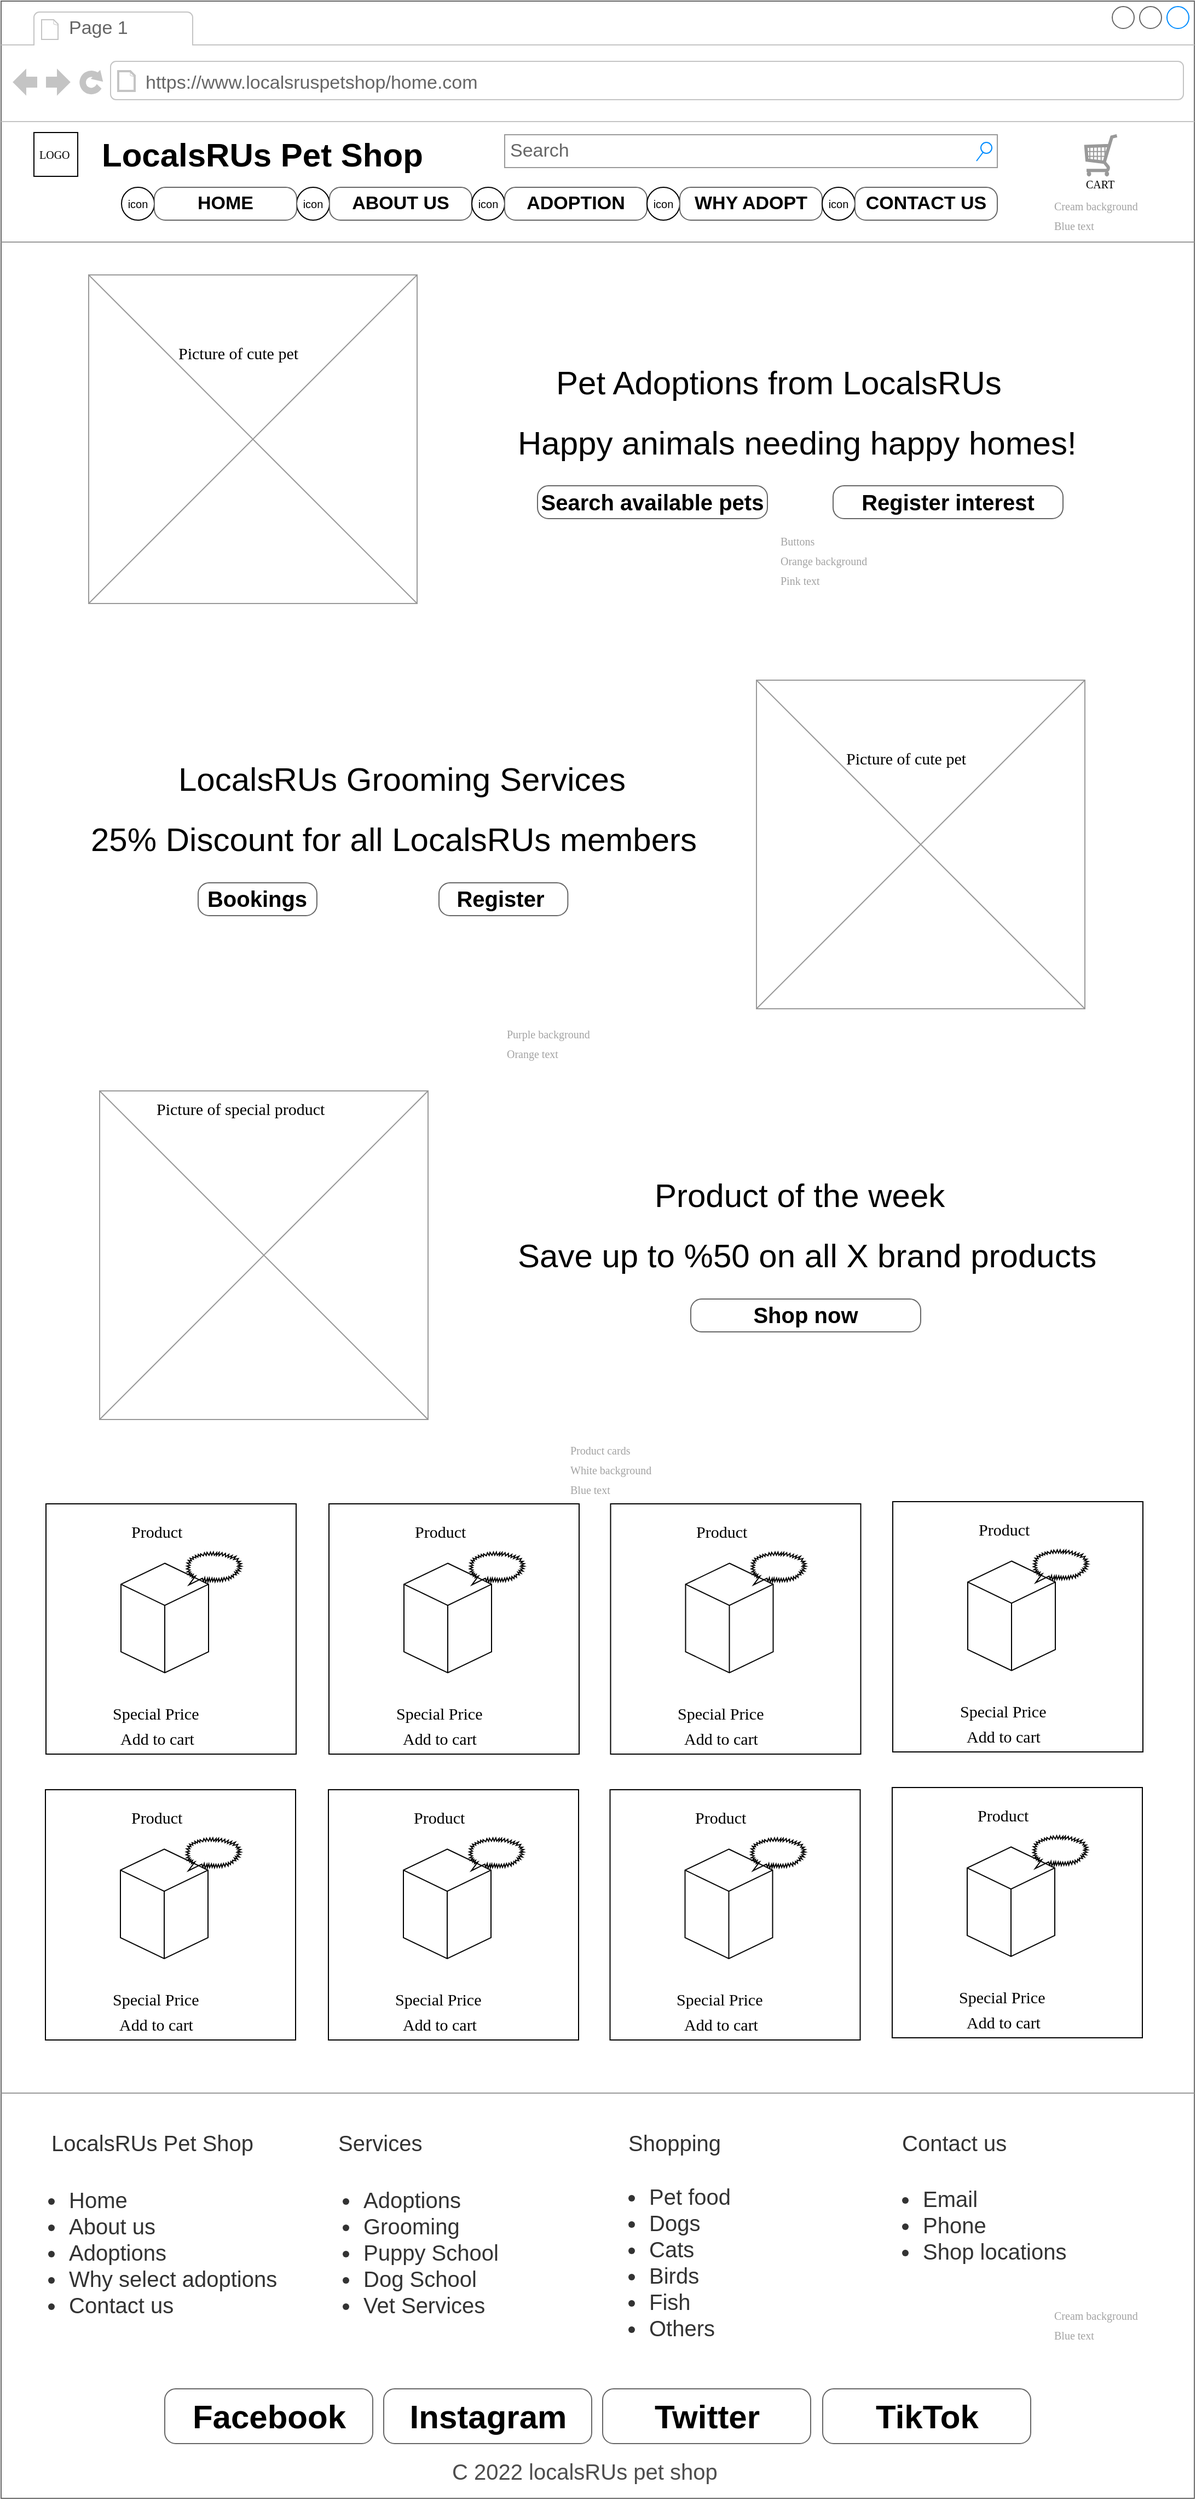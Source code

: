 <mxfile version="20.3.6" type="github">
  <diagram name="Page-1" id="2cc2dc42-3aac-f2a9-1cec-7a8b7cbee084">
    <mxGraphModel dx="1117" dy="611" grid="1" gridSize="10" guides="1" tooltips="1" connect="1" arrows="1" fold="1" page="1" pageScale="1" pageWidth="1100" pageHeight="850" background="none" math="0" shadow="0">
      <root>
        <mxCell id="0" />
        <mxCell id="1" parent="0" />
        <mxCell id="7026571954dc6520-1" value="" style="strokeWidth=1;shadow=0;dashed=0;align=center;html=1;shape=mxgraph.mockup.containers.browserWindow;rSize=0;strokeColor=#666666;mainText=,;recursiveResize=0;rounded=0;labelBackgroundColor=none;fontFamily=Verdana;fontSize=12;fillColor=none;" parent="1" vertex="1">
          <mxGeometry x="50" y="120" width="1090" height="2280" as="geometry" />
        </mxCell>
        <mxCell id="7026571954dc6520-2" value="Page 1" style="strokeWidth=1;shadow=0;dashed=0;align=center;html=1;shape=mxgraph.mockup.containers.anchor;fontSize=17;fontColor=#666666;align=left;" parent="7026571954dc6520-1" vertex="1">
          <mxGeometry x="60" y="12" width="110" height="26" as="geometry" />
        </mxCell>
        <mxCell id="7026571954dc6520-3" value="https://www.localsruspetshop/home.com" style="strokeWidth=1;shadow=0;dashed=0;align=center;html=1;shape=mxgraph.mockup.containers.anchor;rSize=0;fontSize=17;fontColor=#666666;align=left;" parent="7026571954dc6520-1" vertex="1">
          <mxGeometry x="130" y="60" width="320" height="30" as="geometry" />
        </mxCell>
        <mxCell id="7026571954dc6520-4" value="&lt;b&gt;LocalsRUs Pet Shop&lt;/b&gt;" style="text;html=1;points=[];align=left;verticalAlign=top;spacingTop=-4;fontSize=30;fontFamily=Helvetica;" parent="7026571954dc6520-1" vertex="1">
          <mxGeometry x="90" y="120" width="340" height="40" as="geometry" />
        </mxCell>
        <mxCell id="7026571954dc6520-14" value="Search" style="strokeWidth=1;shadow=0;dashed=0;align=center;html=1;shape=mxgraph.mockup.forms.searchBox;strokeColor=#999999;mainText=;strokeColor2=#008cff;fontColor=#666666;fontSize=17;align=left;spacingLeft=3;rounded=0;labelBackgroundColor=none;" parent="7026571954dc6520-1" vertex="1">
          <mxGeometry x="460" y="122" width="450" height="30" as="geometry" />
        </mxCell>
        <mxCell id="7026571954dc6520-15" value="" style="verticalLabelPosition=bottom;shadow=0;dashed=0;align=center;html=1;verticalAlign=top;strokeWidth=1;shape=mxgraph.mockup.markup.line;strokeColor=#999999;rounded=0;labelBackgroundColor=none;fillColor=#ffffff;fontFamily=Verdana;fontSize=12;fontColor=#000000;" parent="7026571954dc6520-1" vertex="1">
          <mxGeometry y="210" width="1090" height="20" as="geometry" />
        </mxCell>
        <mxCell id="ZKCa81xU6BHPcgiJYVoB-1" value="" style="whiteSpace=wrap;html=1;aspect=fixed;" vertex="1" parent="7026571954dc6520-1">
          <mxGeometry x="30" y="120" width="40" height="40" as="geometry" />
        </mxCell>
        <mxCell id="ZKCa81xU6BHPcgiJYVoB-27" value="" style="group" vertex="1" connectable="0" parent="7026571954dc6520-1">
          <mxGeometry x="270" y="170" width="160" height="30" as="geometry" />
        </mxCell>
        <mxCell id="ZKCa81xU6BHPcgiJYVoB-22" value="" style="ellipse;whiteSpace=wrap;html=1;aspect=fixed;fontColor=#000000;fillColor=none;" vertex="1" parent="ZKCa81xU6BHPcgiJYVoB-27">
          <mxGeometry width="30" height="30" as="geometry" />
        </mxCell>
        <mxCell id="ZKCa81xU6BHPcgiJYVoB-41" value="" style="group" vertex="1" connectable="0" parent="ZKCa81xU6BHPcgiJYVoB-27">
          <mxGeometry x="5" width="155" height="30" as="geometry" />
        </mxCell>
        <mxCell id="ZKCa81xU6BHPcgiJYVoB-18" value="ABOUT US" style="strokeWidth=1;shadow=0;dashed=0;align=center;html=1;shape=mxgraph.mockup.buttons.button;strokeColor=#666666;fontColor=#000000;mainText=;buttonStyle=round;fontSize=17;fontStyle=1;fillColor=none;whiteSpace=wrap;" vertex="1" parent="ZKCa81xU6BHPcgiJYVoB-41">
          <mxGeometry x="25" width="130" height="30" as="geometry" />
        </mxCell>
        <mxCell id="ZKCa81xU6BHPcgiJYVoB-38" value="&lt;font style=&quot;font-size: 10px;&quot;&gt;icon&lt;/font&gt;" style="text;html=1;strokeColor=none;fillColor=none;align=center;verticalAlign=middle;whiteSpace=wrap;rounded=0;fontColor=#000000;" vertex="1" parent="ZKCa81xU6BHPcgiJYVoB-41">
          <mxGeometry y="5" width="20" height="20" as="geometry" />
        </mxCell>
        <mxCell id="ZKCa81xU6BHPcgiJYVoB-28" value="" style="group" vertex="1" connectable="0" parent="7026571954dc6520-1">
          <mxGeometry x="430" y="170" width="160" height="30" as="geometry" />
        </mxCell>
        <mxCell id="ZKCa81xU6BHPcgiJYVoB-23" value="" style="ellipse;whiteSpace=wrap;html=1;aspect=fixed;fontColor=#000000;fillColor=none;" vertex="1" parent="ZKCa81xU6BHPcgiJYVoB-28">
          <mxGeometry width="30" height="30" as="geometry" />
        </mxCell>
        <mxCell id="ZKCa81xU6BHPcgiJYVoB-42" value="" style="group" vertex="1" connectable="0" parent="ZKCa81xU6BHPcgiJYVoB-28">
          <mxGeometry x="5" width="155" height="30" as="geometry" />
        </mxCell>
        <mxCell id="ZKCa81xU6BHPcgiJYVoB-19" value="ADOPTION" style="strokeWidth=1;shadow=0;dashed=0;align=center;html=1;shape=mxgraph.mockup.buttons.button;strokeColor=#666666;fontColor=#000000;mainText=;buttonStyle=round;fontSize=17;fontStyle=1;fillColor=none;whiteSpace=wrap;" vertex="1" parent="ZKCa81xU6BHPcgiJYVoB-42">
          <mxGeometry x="25" width="130" height="30" as="geometry" />
        </mxCell>
        <mxCell id="ZKCa81xU6BHPcgiJYVoB-37" value="&lt;font style=&quot;font-size: 10px;&quot;&gt;icon&lt;/font&gt;" style="text;html=1;strokeColor=none;fillColor=none;align=center;verticalAlign=middle;whiteSpace=wrap;rounded=0;fontColor=#000000;" vertex="1" parent="ZKCa81xU6BHPcgiJYVoB-42">
          <mxGeometry y="5" width="20" height="20" as="geometry" />
        </mxCell>
        <mxCell id="ZKCa81xU6BHPcgiJYVoB-31" value="" style="group" vertex="1" connectable="0" parent="7026571954dc6520-1">
          <mxGeometry x="590" y="170" width="160" height="30" as="geometry" />
        </mxCell>
        <mxCell id="ZKCa81xU6BHPcgiJYVoB-24" value="" style="ellipse;whiteSpace=wrap;html=1;aspect=fixed;fontColor=#000000;fillColor=none;" vertex="1" parent="ZKCa81xU6BHPcgiJYVoB-31">
          <mxGeometry width="30" height="30" as="geometry" />
        </mxCell>
        <mxCell id="ZKCa81xU6BHPcgiJYVoB-43" value="" style="group" vertex="1" connectable="0" parent="ZKCa81xU6BHPcgiJYVoB-31">
          <mxGeometry x="5" width="155" height="30" as="geometry" />
        </mxCell>
        <mxCell id="ZKCa81xU6BHPcgiJYVoB-20" value="WHY ADOPT" style="strokeWidth=1;shadow=0;dashed=0;align=center;html=1;shape=mxgraph.mockup.buttons.button;strokeColor=#666666;fontColor=#000000;mainText=;buttonStyle=round;fontSize=17;fontStyle=1;fillColor=none;whiteSpace=wrap;" vertex="1" parent="ZKCa81xU6BHPcgiJYVoB-43">
          <mxGeometry x="25" width="130" height="30" as="geometry" />
        </mxCell>
        <mxCell id="ZKCa81xU6BHPcgiJYVoB-36" value="&lt;font style=&quot;font-size: 10px;&quot;&gt;icon&lt;/font&gt;" style="text;html=1;strokeColor=none;fillColor=none;align=center;verticalAlign=middle;whiteSpace=wrap;rounded=0;fontColor=#000000;" vertex="1" parent="ZKCa81xU6BHPcgiJYVoB-43">
          <mxGeometry y="5" width="20" height="20" as="geometry" />
        </mxCell>
        <mxCell id="ZKCa81xU6BHPcgiJYVoB-32" value="" style="group" vertex="1" connectable="0" parent="7026571954dc6520-1">
          <mxGeometry x="750" y="170" width="160" height="30" as="geometry" />
        </mxCell>
        <mxCell id="ZKCa81xU6BHPcgiJYVoB-25" value="" style="ellipse;whiteSpace=wrap;html=1;aspect=fixed;fontColor=#000000;fillColor=none;" vertex="1" parent="ZKCa81xU6BHPcgiJYVoB-32">
          <mxGeometry width="30" height="30" as="geometry" />
        </mxCell>
        <mxCell id="ZKCa81xU6BHPcgiJYVoB-44" value="" style="group" vertex="1" connectable="0" parent="ZKCa81xU6BHPcgiJYVoB-32">
          <mxGeometry x="5" width="155" height="30" as="geometry" />
        </mxCell>
        <mxCell id="ZKCa81xU6BHPcgiJYVoB-12" value="CONTACT US" style="strokeWidth=1;shadow=0;dashed=0;align=center;html=1;shape=mxgraph.mockup.buttons.button;strokeColor=#666666;fontColor=#000000;mainText=;buttonStyle=round;fontSize=17;fontStyle=1;fillColor=none;whiteSpace=wrap;" vertex="1" parent="ZKCa81xU6BHPcgiJYVoB-44">
          <mxGeometry x="25" width="130" height="30" as="geometry" />
        </mxCell>
        <mxCell id="ZKCa81xU6BHPcgiJYVoB-35" value="&lt;font style=&quot;font-size: 10px;&quot;&gt;icon&lt;/font&gt;" style="text;html=1;strokeColor=none;fillColor=none;align=center;verticalAlign=middle;whiteSpace=wrap;rounded=0;fontColor=#000000;" vertex="1" parent="ZKCa81xU6BHPcgiJYVoB-44">
          <mxGeometry y="5" width="20" height="20" as="geometry" />
        </mxCell>
        <mxCell id="ZKCa81xU6BHPcgiJYVoB-26" value="" style="group" vertex="1" connectable="0" parent="7026571954dc6520-1">
          <mxGeometry x="110" y="170" width="160" height="30" as="geometry" />
        </mxCell>
        <mxCell id="ZKCa81xU6BHPcgiJYVoB-21" value="" style="ellipse;whiteSpace=wrap;html=1;aspect=fixed;fontColor=#000000;fillColor=none;" vertex="1" parent="ZKCa81xU6BHPcgiJYVoB-26">
          <mxGeometry width="30" height="30" as="geometry" />
        </mxCell>
        <mxCell id="ZKCa81xU6BHPcgiJYVoB-40" value="" style="group" vertex="1" connectable="0" parent="ZKCa81xU6BHPcgiJYVoB-26">
          <mxGeometry x="5" width="155" height="30" as="geometry" />
        </mxCell>
        <mxCell id="ZKCa81xU6BHPcgiJYVoB-17" value="HOME" style="strokeWidth=1;shadow=0;dashed=0;align=center;html=1;shape=mxgraph.mockup.buttons.button;strokeColor=#666666;fontColor=#000000;mainText=;buttonStyle=round;fontSize=17;fontStyle=1;fillColor=none;whiteSpace=wrap;" vertex="1" parent="ZKCa81xU6BHPcgiJYVoB-40">
          <mxGeometry x="25" width="130" height="30" as="geometry" />
        </mxCell>
        <mxCell id="ZKCa81xU6BHPcgiJYVoB-33" value="&lt;font style=&quot;font-size: 10px;&quot;&gt;icon&lt;/font&gt;" style="text;html=1;strokeColor=none;fillColor=none;align=center;verticalAlign=middle;whiteSpace=wrap;rounded=0;fontColor=#000000;" vertex="1" parent="ZKCa81xU6BHPcgiJYVoB-40">
          <mxGeometry y="5" width="20" height="20" as="geometry" />
        </mxCell>
        <mxCell id="ZKCa81xU6BHPcgiJYVoB-45" value="&lt;font style=&quot;font-size: 10px;&quot;&gt;LOGO&lt;/font&gt;" style="text;html=1;points=[];align=left;verticalAlign=top;spacingTop=-4;fontSize=15;fontFamily=Verdana" vertex="1" parent="7026571954dc6520-1">
          <mxGeometry x="33" y="127" width="40" height="20" as="geometry" />
        </mxCell>
        <mxCell id="ZKCa81xU6BHPcgiJYVoB-46" value="&lt;font color=&quot;#a3a3a3&quot; style=&quot;font-size: 10px;&quot;&gt;Cream background&lt;br&gt;Blue text&lt;br&gt;&lt;/font&gt;" style="text;html=1;points=[];align=left;verticalAlign=top;spacingTop=-4;fontSize=15;fontFamily=Verdana" vertex="1" parent="7026571954dc6520-1">
          <mxGeometry x="960" y="174" width="100" height="50" as="geometry" />
        </mxCell>
        <mxCell id="ZKCa81xU6BHPcgiJYVoB-48" value="&lt;font style=&quot;font-size: 10px;&quot;&gt;CART&lt;/font&gt;" style="text;html=1;points=[];align=left;verticalAlign=top;spacingTop=-4;fontSize=15;fontFamily=Verdana" vertex="1" parent="7026571954dc6520-1">
          <mxGeometry x="989" y="154" width="24" height="20" as="geometry" />
        </mxCell>
        <mxCell id="ZKCa81xU6BHPcgiJYVoB-49" value="" style="verticalLabelPosition=bottom;shadow=0;dashed=0;align=center;html=1;verticalAlign=top;strokeWidth=1;shape=mxgraph.mockup.misc.shoppingCart;strokeColor=#999999;fontFamily=Helvetica;fontSize=10;fontColor=#A3A3A3;fillColor=none;" vertex="1" parent="7026571954dc6520-1">
          <mxGeometry x="990" y="122" width="30" height="38" as="geometry" />
        </mxCell>
        <mxCell id="ZKCa81xU6BHPcgiJYVoB-187" value="" style="group" vertex="1" connectable="0" parent="7026571954dc6520-1">
          <mxGeometry x="80" y="250" width="300" height="300" as="geometry" />
        </mxCell>
        <mxCell id="7026571954dc6520-16" value="Picture of cute pet" style="text;html=1;points=[];align=left;verticalAlign=top;spacingTop=-4;fontSize=15;fontFamily=Verdana" parent="ZKCa81xU6BHPcgiJYVoB-187" vertex="1">
          <mxGeometry x="80" y="60" width="170" height="30" as="geometry" />
        </mxCell>
        <mxCell id="7026571954dc6520-22" value="" style="verticalLabelPosition=bottom;shadow=0;dashed=0;align=center;html=1;verticalAlign=top;strokeWidth=1;shape=mxgraph.mockup.graphics.simpleIcon;strokeColor=#999999;fillColor=none;rounded=0;labelBackgroundColor=none;fontFamily=Verdana;fontSize=12;fontColor=#000000;" parent="ZKCa81xU6BHPcgiJYVoB-187" vertex="1">
          <mxGeometry width="300" height="300" as="geometry" />
        </mxCell>
        <mxCell id="ZKCa81xU6BHPcgiJYVoB-190" value="" style="group" vertex="1" connectable="0" parent="7026571954dc6520-1">
          <mxGeometry x="470" y="327.5" width="520" height="145" as="geometry" />
        </mxCell>
        <mxCell id="ZKCa81xU6BHPcgiJYVoB-188" value="" style="group" vertex="1" connectable="0" parent="ZKCa81xU6BHPcgiJYVoB-190">
          <mxGeometry y="55" width="520" height="90" as="geometry" />
        </mxCell>
        <mxCell id="7026571954dc6520-18" value="&lt;font style=&quot;font-size: 20px;&quot;&gt;&lt;b&gt;Search available pets&lt;/b&gt;&lt;/font&gt;" style="strokeWidth=1;shadow=0;dashed=0;align=center;html=1;shape=mxgraph.mockup.buttons.button;strokeColor=#666666;mainText=;buttonStyle=round;fontSize=17;fontStyle=0;fillColor=none;whiteSpace=wrap;rounded=0;labelBackgroundColor=none;" parent="ZKCa81xU6BHPcgiJYVoB-188" vertex="1">
          <mxGeometry x="20" y="60" width="210" height="30" as="geometry" />
        </mxCell>
        <mxCell id="7026571954dc6520-19" value="&lt;b&gt;&lt;font style=&quot;font-size: 20px;&quot;&gt;Register interest&lt;/font&gt;&lt;/b&gt;" style="strokeWidth=1;shadow=0;dashed=0;align=center;html=1;shape=mxgraph.mockup.buttons.button;strokeColor=#666666;mainText=;buttonStyle=round;fontSize=17;fontStyle=0;fillColor=none;whiteSpace=wrap;rounded=0;labelBackgroundColor=none;" parent="ZKCa81xU6BHPcgiJYVoB-188" vertex="1">
          <mxGeometry x="290" y="60" width="210" height="30" as="geometry" />
        </mxCell>
        <mxCell id="ZKCa81xU6BHPcgiJYVoB-186" value="Happy animals needing happy homes!" style="text;html=1;points=[];align=left;verticalAlign=top;spacingTop=-4;fontSize=30;fontFamily=Helvetica;fontStyle=0" vertex="1" parent="ZKCa81xU6BHPcgiJYVoB-188">
          <mxGeometry width="520" height="40" as="geometry" />
        </mxCell>
        <mxCell id="ZKCa81xU6BHPcgiJYVoB-189" value="Pet Adoptions from LocalsRUs" style="text;html=1;points=[];align=left;verticalAlign=top;spacingTop=-4;fontSize=30;fontFamily=Helvetica;" vertex="1" parent="ZKCa81xU6BHPcgiJYVoB-190">
          <mxGeometry x="35" width="450" height="40" as="geometry" />
        </mxCell>
        <mxCell id="ZKCa81xU6BHPcgiJYVoB-202" value="" style="group" vertex="1" connectable="0" parent="7026571954dc6520-1">
          <mxGeometry x="690" y="620" width="300" height="300" as="geometry" />
        </mxCell>
        <mxCell id="ZKCa81xU6BHPcgiJYVoB-203" value="Picture of cute pet" style="text;html=1;points=[];align=left;verticalAlign=top;spacingTop=-4;fontSize=15;fontFamily=Verdana" vertex="1" parent="ZKCa81xU6BHPcgiJYVoB-202">
          <mxGeometry x="80" y="60" width="170" height="30" as="geometry" />
        </mxCell>
        <mxCell id="ZKCa81xU6BHPcgiJYVoB-204" value="" style="verticalLabelPosition=bottom;shadow=0;dashed=0;align=center;html=1;verticalAlign=top;strokeWidth=1;shape=mxgraph.mockup.graphics.simpleIcon;strokeColor=#999999;fillColor=none;rounded=0;labelBackgroundColor=none;fontFamily=Verdana;fontSize=12;fontColor=#000000;" vertex="1" parent="ZKCa81xU6BHPcgiJYVoB-202">
          <mxGeometry width="300" height="300" as="geometry" />
        </mxCell>
        <mxCell id="ZKCa81xU6BHPcgiJYVoB-206" value="" style="group" vertex="1" connectable="0" parent="7026571954dc6520-1">
          <mxGeometry x="80" y="745" width="560" height="90" as="geometry" />
        </mxCell>
        <mxCell id="ZKCa81xU6BHPcgiJYVoB-209" value="25% Discount for all LocalsRUs members" style="text;html=1;points=[];align=left;verticalAlign=top;spacingTop=-4;fontSize=30;fontFamily=Helvetica;fontStyle=0" vertex="1" parent="ZKCa81xU6BHPcgiJYVoB-206">
          <mxGeometry width="560" height="40" as="geometry" />
        </mxCell>
        <mxCell id="ZKCa81xU6BHPcgiJYVoB-207" value="&lt;font style=&quot;font-size: 20px;&quot;&gt;&lt;b&gt;Bookings&lt;/b&gt;&lt;/font&gt;" style="strokeWidth=1;shadow=0;dashed=0;align=center;html=1;shape=mxgraph.mockup.buttons.button;strokeColor=#666666;mainText=;buttonStyle=round;fontSize=17;fontStyle=0;fillColor=none;whiteSpace=wrap;rounded=0;labelBackgroundColor=none;" vertex="1" parent="7026571954dc6520-1">
          <mxGeometry x="180" y="805" width="108.46" height="30" as="geometry" />
        </mxCell>
        <mxCell id="ZKCa81xU6BHPcgiJYVoB-208" value="&lt;b&gt;&lt;font style=&quot;font-size: 20px;&quot;&gt;Register&amp;nbsp;&lt;/font&gt;&lt;/b&gt;" style="strokeWidth=1;shadow=0;dashed=0;align=center;html=1;shape=mxgraph.mockup.buttons.button;strokeColor=#666666;mainText=;buttonStyle=round;fontSize=17;fontStyle=0;fillColor=none;whiteSpace=wrap;rounded=0;labelBackgroundColor=none;" vertex="1" parent="7026571954dc6520-1">
          <mxGeometry x="400" y="805" width="117.69" height="30" as="geometry" />
        </mxCell>
        <mxCell id="ZKCa81xU6BHPcgiJYVoB-210" value="LocalsRUs Grooming Services" style="text;html=1;points=[];align=left;verticalAlign=top;spacingTop=-4;fontSize=30;fontFamily=Helvetica;" vertex="1" parent="7026571954dc6520-1">
          <mxGeometry x="160" y="690" width="420" height="40" as="geometry" />
        </mxCell>
        <mxCell id="ZKCa81xU6BHPcgiJYVoB-323" value="" style="group" vertex="1" connectable="0" parent="7026571954dc6520-1">
          <mxGeometry x="470" y="1070" width="530" height="145" as="geometry" />
        </mxCell>
        <mxCell id="ZKCa81xU6BHPcgiJYVoB-324" value="" style="group" vertex="1" connectable="0" parent="ZKCa81xU6BHPcgiJYVoB-323">
          <mxGeometry y="55" width="530" height="90" as="geometry" />
        </mxCell>
        <mxCell id="ZKCa81xU6BHPcgiJYVoB-327" value="Save up to %50 on all X brand products&amp;nbsp;" style="text;html=1;points=[];align=left;verticalAlign=top;spacingTop=-4;fontSize=30;fontFamily=Helvetica;fontStyle=0" vertex="1" parent="ZKCa81xU6BHPcgiJYVoB-324">
          <mxGeometry width="530" height="40" as="geometry" />
        </mxCell>
        <mxCell id="ZKCa81xU6BHPcgiJYVoB-328" value="Product of the week" style="text;html=1;points=[];align=left;verticalAlign=top;spacingTop=-4;fontSize=30;fontFamily=Helvetica;" vertex="1" parent="7026571954dc6520-1">
          <mxGeometry x="595" y="1070" width="280" height="40" as="geometry" />
        </mxCell>
        <mxCell id="ZKCa81xU6BHPcgiJYVoB-325" value="&lt;font style=&quot;font-size: 20px;&quot;&gt;&lt;b&gt;Shop now&lt;/b&gt;&lt;/font&gt;" style="strokeWidth=1;shadow=0;dashed=0;align=center;html=1;shape=mxgraph.mockup.buttons.button;strokeColor=#666666;mainText=;buttonStyle=round;fontSize=17;fontStyle=0;fillColor=none;whiteSpace=wrap;rounded=0;labelBackgroundColor=none;" vertex="1" parent="7026571954dc6520-1">
          <mxGeometry x="630" y="1185" width="210" height="30" as="geometry" />
        </mxCell>
        <mxCell id="ZKCa81xU6BHPcgiJYVoB-220" value="" style="group" vertex="1" connectable="0" parent="7026571954dc6520-1">
          <mxGeometry x="41" y="1372" width="235.5" height="233" as="geometry" />
        </mxCell>
        <mxCell id="7026571954dc6520-31" value="Product" style="text;html=1;points=[];align=left;verticalAlign=top;spacingTop=-4;fontSize=15;fontFamily=Verdana" parent="ZKCa81xU6BHPcgiJYVoB-220" vertex="1">
          <mxGeometry x="76" y="14" width="65" height="30" as="geometry" />
        </mxCell>
        <mxCell id="ZKCa81xU6BHPcgiJYVoB-212" value="Special Price" style="text;html=1;points=[];align=left;verticalAlign=top;spacingTop=-4;fontSize=15;fontFamily=Verdana" vertex="1" parent="ZKCa81xU6BHPcgiJYVoB-220">
          <mxGeometry x="59.17" y="180" width="98.67" height="24" as="geometry" />
        </mxCell>
        <mxCell id="ZKCa81xU6BHPcgiJYVoB-218" value="" style="whiteSpace=wrap;html=1;shape=mxgraph.basic.isocube;isoAngle=15;fontFamily=Helvetica;fontSize=20;fontColor=#A3A3A3;fillColor=none;" vertex="1" parent="ZKCa81xU6BHPcgiJYVoB-220">
          <mxGeometry x="68.5" y="54.25" width="80" height="100" as="geometry" />
        </mxCell>
        <mxCell id="ZKCa81xU6BHPcgiJYVoB-219" value="" style="whiteSpace=wrap;html=1;shape=mxgraph.basic.loud_callout;fontFamily=Helvetica;fontSize=20;fontColor=#A3A3A3;fillColor=none;" vertex="1" parent="ZKCa81xU6BHPcgiJYVoB-220">
          <mxGeometry x="128.5" y="44" width="50" height="30" as="geometry" />
        </mxCell>
        <mxCell id="ZKCa81xU6BHPcgiJYVoB-263" value="" style="group" vertex="1" connectable="0" parent="ZKCa81xU6BHPcgiJYVoB-220">
          <mxGeometry width="235.5" height="233" as="geometry" />
        </mxCell>
        <mxCell id="ZKCa81xU6BHPcgiJYVoB-217" value="" style="whiteSpace=wrap;html=1;aspect=fixed;fontFamily=Helvetica;fontSize=20;fontColor=#A3A3A3;fillColor=none;" vertex="1" parent="ZKCa81xU6BHPcgiJYVoB-263">
          <mxGeometry width="228.5" height="228.5" as="geometry" />
        </mxCell>
        <mxCell id="7026571954dc6520-32" value="Add to cart" style="text;html=1;points=[];align=left;verticalAlign=top;spacingTop=-4;fontSize=15;fontFamily=Verdana" parent="ZKCa81xU6BHPcgiJYVoB-263" vertex="1">
          <mxGeometry x="65.5" y="203" width="170" height="30" as="geometry" />
        </mxCell>
        <mxCell id="ZKCa81xU6BHPcgiJYVoB-264" value="" style="group" vertex="1" connectable="0" parent="7026571954dc6520-1">
          <mxGeometry x="299.5" y="1372" width="235.5" height="233" as="geometry" />
        </mxCell>
        <mxCell id="ZKCa81xU6BHPcgiJYVoB-265" value="Product" style="text;html=1;points=[];align=left;verticalAlign=top;spacingTop=-4;fontSize=15;fontFamily=Verdana" vertex="1" parent="ZKCa81xU6BHPcgiJYVoB-264">
          <mxGeometry x="76" y="14" width="65" height="30" as="geometry" />
        </mxCell>
        <mxCell id="ZKCa81xU6BHPcgiJYVoB-266" value="Special Price" style="text;html=1;points=[];align=left;verticalAlign=top;spacingTop=-4;fontSize=15;fontFamily=Verdana" vertex="1" parent="ZKCa81xU6BHPcgiJYVoB-264">
          <mxGeometry x="59.17" y="180" width="98.67" height="24" as="geometry" />
        </mxCell>
        <mxCell id="ZKCa81xU6BHPcgiJYVoB-267" value="" style="whiteSpace=wrap;html=1;shape=mxgraph.basic.isocube;isoAngle=15;fontFamily=Helvetica;fontSize=20;fontColor=#A3A3A3;fillColor=none;" vertex="1" parent="ZKCa81xU6BHPcgiJYVoB-264">
          <mxGeometry x="68.5" y="54.25" width="80" height="100" as="geometry" />
        </mxCell>
        <mxCell id="ZKCa81xU6BHPcgiJYVoB-268" value="" style="whiteSpace=wrap;html=1;shape=mxgraph.basic.loud_callout;fontFamily=Helvetica;fontSize=20;fontColor=#A3A3A3;fillColor=none;" vertex="1" parent="ZKCa81xU6BHPcgiJYVoB-264">
          <mxGeometry x="128.5" y="44" width="50" height="30" as="geometry" />
        </mxCell>
        <mxCell id="ZKCa81xU6BHPcgiJYVoB-269" value="" style="group" vertex="1" connectable="0" parent="ZKCa81xU6BHPcgiJYVoB-264">
          <mxGeometry width="235.5" height="233" as="geometry" />
        </mxCell>
        <mxCell id="ZKCa81xU6BHPcgiJYVoB-270" value="" style="whiteSpace=wrap;html=1;aspect=fixed;fontFamily=Helvetica;fontSize=20;fontColor=#A3A3A3;fillColor=none;" vertex="1" parent="ZKCa81xU6BHPcgiJYVoB-269">
          <mxGeometry width="228.5" height="228.5" as="geometry" />
        </mxCell>
        <mxCell id="ZKCa81xU6BHPcgiJYVoB-271" value="Add to cart" style="text;html=1;points=[];align=left;verticalAlign=top;spacingTop=-4;fontSize=15;fontFamily=Verdana" vertex="1" parent="ZKCa81xU6BHPcgiJYVoB-269">
          <mxGeometry x="65.5" y="203" width="170" height="30" as="geometry" />
        </mxCell>
        <mxCell id="ZKCa81xU6BHPcgiJYVoB-272" value="" style="group" vertex="1" connectable="0" parent="7026571954dc6520-1">
          <mxGeometry x="556.75" y="1372" width="235.5" height="233" as="geometry" />
        </mxCell>
        <mxCell id="ZKCa81xU6BHPcgiJYVoB-273" value="Product" style="text;html=1;points=[];align=left;verticalAlign=top;spacingTop=-4;fontSize=15;fontFamily=Verdana" vertex="1" parent="ZKCa81xU6BHPcgiJYVoB-272">
          <mxGeometry x="76" y="14" width="65" height="30" as="geometry" />
        </mxCell>
        <mxCell id="ZKCa81xU6BHPcgiJYVoB-274" value="Special Price" style="text;html=1;points=[];align=left;verticalAlign=top;spacingTop=-4;fontSize=15;fontFamily=Verdana" vertex="1" parent="ZKCa81xU6BHPcgiJYVoB-272">
          <mxGeometry x="59.17" y="180" width="98.67" height="24" as="geometry" />
        </mxCell>
        <mxCell id="ZKCa81xU6BHPcgiJYVoB-275" value="" style="whiteSpace=wrap;html=1;shape=mxgraph.basic.isocube;isoAngle=15;fontFamily=Helvetica;fontSize=20;fontColor=#A3A3A3;fillColor=none;" vertex="1" parent="ZKCa81xU6BHPcgiJYVoB-272">
          <mxGeometry x="68.5" y="54.25" width="80" height="100" as="geometry" />
        </mxCell>
        <mxCell id="ZKCa81xU6BHPcgiJYVoB-276" value="" style="whiteSpace=wrap;html=1;shape=mxgraph.basic.loud_callout;fontFamily=Helvetica;fontSize=20;fontColor=#A3A3A3;fillColor=none;" vertex="1" parent="ZKCa81xU6BHPcgiJYVoB-272">
          <mxGeometry x="128.5" y="44" width="50" height="30" as="geometry" />
        </mxCell>
        <mxCell id="ZKCa81xU6BHPcgiJYVoB-277" value="" style="group" vertex="1" connectable="0" parent="ZKCa81xU6BHPcgiJYVoB-272">
          <mxGeometry width="235.5" height="233" as="geometry" />
        </mxCell>
        <mxCell id="ZKCa81xU6BHPcgiJYVoB-278" value="" style="whiteSpace=wrap;html=1;aspect=fixed;fontFamily=Helvetica;fontSize=20;fontColor=#A3A3A3;fillColor=none;" vertex="1" parent="ZKCa81xU6BHPcgiJYVoB-277">
          <mxGeometry width="228.5" height="228.5" as="geometry" />
        </mxCell>
        <mxCell id="ZKCa81xU6BHPcgiJYVoB-279" value="Add to cart" style="text;html=1;points=[];align=left;verticalAlign=top;spacingTop=-4;fontSize=15;fontFamily=Verdana" vertex="1" parent="ZKCa81xU6BHPcgiJYVoB-277">
          <mxGeometry x="65.5" y="203" width="170" height="30" as="geometry" />
        </mxCell>
        <mxCell id="ZKCa81xU6BHPcgiJYVoB-280" value="" style="group" vertex="1" connectable="0" parent="7026571954dc6520-1">
          <mxGeometry x="814.5" y="1370" width="235.5" height="233" as="geometry" />
        </mxCell>
        <mxCell id="ZKCa81xU6BHPcgiJYVoB-281" value="Product" style="text;html=1;points=[];align=left;verticalAlign=top;spacingTop=-4;fontSize=15;fontFamily=Verdana" vertex="1" parent="ZKCa81xU6BHPcgiJYVoB-280">
          <mxGeometry x="76" y="14" width="65" height="30" as="geometry" />
        </mxCell>
        <mxCell id="ZKCa81xU6BHPcgiJYVoB-282" value="Special Price" style="text;html=1;points=[];align=left;verticalAlign=top;spacingTop=-4;fontSize=15;fontFamily=Verdana" vertex="1" parent="ZKCa81xU6BHPcgiJYVoB-280">
          <mxGeometry x="59.17" y="180" width="98.67" height="24" as="geometry" />
        </mxCell>
        <mxCell id="ZKCa81xU6BHPcgiJYVoB-283" value="" style="whiteSpace=wrap;html=1;shape=mxgraph.basic.isocube;isoAngle=15;fontFamily=Helvetica;fontSize=20;fontColor=#A3A3A3;fillColor=none;" vertex="1" parent="ZKCa81xU6BHPcgiJYVoB-280">
          <mxGeometry x="68.5" y="54.25" width="80" height="100" as="geometry" />
        </mxCell>
        <mxCell id="ZKCa81xU6BHPcgiJYVoB-284" value="" style="whiteSpace=wrap;html=1;shape=mxgraph.basic.loud_callout;fontFamily=Helvetica;fontSize=20;fontColor=#A3A3A3;fillColor=none;" vertex="1" parent="ZKCa81xU6BHPcgiJYVoB-280">
          <mxGeometry x="128.5" y="44" width="50" height="30" as="geometry" />
        </mxCell>
        <mxCell id="ZKCa81xU6BHPcgiJYVoB-285" value="" style="group" vertex="1" connectable="0" parent="ZKCa81xU6BHPcgiJYVoB-280">
          <mxGeometry width="235.5" height="233" as="geometry" />
        </mxCell>
        <mxCell id="ZKCa81xU6BHPcgiJYVoB-286" value="" style="whiteSpace=wrap;html=1;aspect=fixed;fontFamily=Helvetica;fontSize=20;fontColor=#A3A3A3;fillColor=none;" vertex="1" parent="ZKCa81xU6BHPcgiJYVoB-285">
          <mxGeometry width="228.5" height="228.5" as="geometry" />
        </mxCell>
        <mxCell id="ZKCa81xU6BHPcgiJYVoB-287" value="Add to cart" style="text;html=1;points=[];align=left;verticalAlign=top;spacingTop=-4;fontSize=15;fontFamily=Verdana" vertex="1" parent="ZKCa81xU6BHPcgiJYVoB-285">
          <mxGeometry x="65.5" y="203" width="170" height="30" as="geometry" />
        </mxCell>
        <mxCell id="ZKCa81xU6BHPcgiJYVoB-288" value="" style="group" vertex="1" connectable="0" parent="7026571954dc6520-1">
          <mxGeometry x="40.5" y="1633" width="235.5" height="233" as="geometry" />
        </mxCell>
        <mxCell id="ZKCa81xU6BHPcgiJYVoB-289" value="Product" style="text;html=1;points=[];align=left;verticalAlign=top;spacingTop=-4;fontSize=15;fontFamily=Verdana" vertex="1" parent="ZKCa81xU6BHPcgiJYVoB-288">
          <mxGeometry x="76" y="14" width="65" height="30" as="geometry" />
        </mxCell>
        <mxCell id="ZKCa81xU6BHPcgiJYVoB-290" value="Special Price" style="text;html=1;points=[];align=left;verticalAlign=top;spacingTop=-4;fontSize=15;fontFamily=Verdana" vertex="1" parent="ZKCa81xU6BHPcgiJYVoB-288">
          <mxGeometry x="59.17" y="180" width="98.67" height="24" as="geometry" />
        </mxCell>
        <mxCell id="ZKCa81xU6BHPcgiJYVoB-291" value="" style="whiteSpace=wrap;html=1;shape=mxgraph.basic.isocube;isoAngle=15;fontFamily=Helvetica;fontSize=20;fontColor=#A3A3A3;fillColor=none;" vertex="1" parent="ZKCa81xU6BHPcgiJYVoB-288">
          <mxGeometry x="68.5" y="54.25" width="80" height="100" as="geometry" />
        </mxCell>
        <mxCell id="ZKCa81xU6BHPcgiJYVoB-292" value="" style="whiteSpace=wrap;html=1;shape=mxgraph.basic.loud_callout;fontFamily=Helvetica;fontSize=20;fontColor=#A3A3A3;fillColor=none;" vertex="1" parent="ZKCa81xU6BHPcgiJYVoB-288">
          <mxGeometry x="128.5" y="44" width="50" height="30" as="geometry" />
        </mxCell>
        <mxCell id="ZKCa81xU6BHPcgiJYVoB-293" value="" style="group" vertex="1" connectable="0" parent="ZKCa81xU6BHPcgiJYVoB-288">
          <mxGeometry width="235.5" height="233" as="geometry" />
        </mxCell>
        <mxCell id="ZKCa81xU6BHPcgiJYVoB-294" value="" style="whiteSpace=wrap;html=1;aspect=fixed;fontFamily=Helvetica;fontSize=20;fontColor=#A3A3A3;fillColor=none;" vertex="1" parent="ZKCa81xU6BHPcgiJYVoB-293">
          <mxGeometry width="228.5" height="228.5" as="geometry" />
        </mxCell>
        <mxCell id="ZKCa81xU6BHPcgiJYVoB-295" value="Add to cart" style="text;html=1;points=[];align=left;verticalAlign=top;spacingTop=-4;fontSize=15;fontFamily=Verdana" vertex="1" parent="ZKCa81xU6BHPcgiJYVoB-293">
          <mxGeometry x="65.5" y="203" width="170" height="30" as="geometry" />
        </mxCell>
        <mxCell id="ZKCa81xU6BHPcgiJYVoB-296" value="" style="group" vertex="1" connectable="0" parent="7026571954dc6520-1">
          <mxGeometry x="299" y="1633" width="235.5" height="233" as="geometry" />
        </mxCell>
        <mxCell id="ZKCa81xU6BHPcgiJYVoB-297" value="Product" style="text;html=1;points=[];align=left;verticalAlign=top;spacingTop=-4;fontSize=15;fontFamily=Verdana" vertex="1" parent="ZKCa81xU6BHPcgiJYVoB-296">
          <mxGeometry x="76" y="14" width="65" height="30" as="geometry" />
        </mxCell>
        <mxCell id="ZKCa81xU6BHPcgiJYVoB-298" value="Special Price" style="text;html=1;points=[];align=left;verticalAlign=top;spacingTop=-4;fontSize=15;fontFamily=Verdana" vertex="1" parent="ZKCa81xU6BHPcgiJYVoB-296">
          <mxGeometry x="59.17" y="180" width="98.67" height="24" as="geometry" />
        </mxCell>
        <mxCell id="ZKCa81xU6BHPcgiJYVoB-299" value="" style="whiteSpace=wrap;html=1;shape=mxgraph.basic.isocube;isoAngle=15;fontFamily=Helvetica;fontSize=20;fontColor=#A3A3A3;fillColor=none;" vertex="1" parent="ZKCa81xU6BHPcgiJYVoB-296">
          <mxGeometry x="68.5" y="54.25" width="80" height="100" as="geometry" />
        </mxCell>
        <mxCell id="ZKCa81xU6BHPcgiJYVoB-300" value="" style="whiteSpace=wrap;html=1;shape=mxgraph.basic.loud_callout;fontFamily=Helvetica;fontSize=20;fontColor=#A3A3A3;fillColor=none;" vertex="1" parent="ZKCa81xU6BHPcgiJYVoB-296">
          <mxGeometry x="128.5" y="44" width="50" height="30" as="geometry" />
        </mxCell>
        <mxCell id="ZKCa81xU6BHPcgiJYVoB-301" value="" style="group" vertex="1" connectable="0" parent="ZKCa81xU6BHPcgiJYVoB-296">
          <mxGeometry width="235.5" height="233" as="geometry" />
        </mxCell>
        <mxCell id="ZKCa81xU6BHPcgiJYVoB-302" value="" style="whiteSpace=wrap;html=1;aspect=fixed;fontFamily=Helvetica;fontSize=20;fontColor=#A3A3A3;fillColor=none;" vertex="1" parent="ZKCa81xU6BHPcgiJYVoB-301">
          <mxGeometry width="228.5" height="228.5" as="geometry" />
        </mxCell>
        <mxCell id="ZKCa81xU6BHPcgiJYVoB-303" value="Add to cart" style="text;html=1;points=[];align=left;verticalAlign=top;spacingTop=-4;fontSize=15;fontFamily=Verdana" vertex="1" parent="ZKCa81xU6BHPcgiJYVoB-301">
          <mxGeometry x="65.5" y="203" width="170" height="30" as="geometry" />
        </mxCell>
        <mxCell id="ZKCa81xU6BHPcgiJYVoB-304" value="" style="group" vertex="1" connectable="0" parent="7026571954dc6520-1">
          <mxGeometry x="556.25" y="1633" width="235.5" height="233" as="geometry" />
        </mxCell>
        <mxCell id="ZKCa81xU6BHPcgiJYVoB-305" value="Product" style="text;html=1;points=[];align=left;verticalAlign=top;spacingTop=-4;fontSize=15;fontFamily=Verdana" vertex="1" parent="ZKCa81xU6BHPcgiJYVoB-304">
          <mxGeometry x="76" y="14" width="65" height="30" as="geometry" />
        </mxCell>
        <mxCell id="ZKCa81xU6BHPcgiJYVoB-306" value="Special Price" style="text;html=1;points=[];align=left;verticalAlign=top;spacingTop=-4;fontSize=15;fontFamily=Verdana" vertex="1" parent="ZKCa81xU6BHPcgiJYVoB-304">
          <mxGeometry x="59.17" y="180" width="98.67" height="24" as="geometry" />
        </mxCell>
        <mxCell id="ZKCa81xU6BHPcgiJYVoB-307" value="" style="whiteSpace=wrap;html=1;shape=mxgraph.basic.isocube;isoAngle=15;fontFamily=Helvetica;fontSize=20;fontColor=#A3A3A3;fillColor=none;" vertex="1" parent="ZKCa81xU6BHPcgiJYVoB-304">
          <mxGeometry x="68.5" y="54.25" width="80" height="100" as="geometry" />
        </mxCell>
        <mxCell id="ZKCa81xU6BHPcgiJYVoB-308" value="" style="whiteSpace=wrap;html=1;shape=mxgraph.basic.loud_callout;fontFamily=Helvetica;fontSize=20;fontColor=#A3A3A3;fillColor=none;" vertex="1" parent="ZKCa81xU6BHPcgiJYVoB-304">
          <mxGeometry x="128.5" y="44" width="50" height="30" as="geometry" />
        </mxCell>
        <mxCell id="ZKCa81xU6BHPcgiJYVoB-309" value="" style="group" vertex="1" connectable="0" parent="ZKCa81xU6BHPcgiJYVoB-304">
          <mxGeometry width="235.5" height="233" as="geometry" />
        </mxCell>
        <mxCell id="ZKCa81xU6BHPcgiJYVoB-310" value="" style="whiteSpace=wrap;html=1;aspect=fixed;fontFamily=Helvetica;fontSize=20;fontColor=#A3A3A3;fillColor=none;" vertex="1" parent="ZKCa81xU6BHPcgiJYVoB-309">
          <mxGeometry width="228.5" height="228.5" as="geometry" />
        </mxCell>
        <mxCell id="ZKCa81xU6BHPcgiJYVoB-311" value="Add to cart" style="text;html=1;points=[];align=left;verticalAlign=top;spacingTop=-4;fontSize=15;fontFamily=Verdana" vertex="1" parent="ZKCa81xU6BHPcgiJYVoB-309">
          <mxGeometry x="65.5" y="203" width="170" height="30" as="geometry" />
        </mxCell>
        <mxCell id="ZKCa81xU6BHPcgiJYVoB-312" value="" style="group" vertex="1" connectable="0" parent="7026571954dc6520-1">
          <mxGeometry x="814" y="1631" width="235.5" height="233" as="geometry" />
        </mxCell>
        <mxCell id="ZKCa81xU6BHPcgiJYVoB-313" value="Product" style="text;html=1;points=[];align=left;verticalAlign=top;spacingTop=-4;fontSize=15;fontFamily=Verdana" vertex="1" parent="ZKCa81xU6BHPcgiJYVoB-312">
          <mxGeometry x="76" y="14" width="65" height="30" as="geometry" />
        </mxCell>
        <mxCell id="ZKCa81xU6BHPcgiJYVoB-314" value="Special Price" style="text;html=1;points=[];align=left;verticalAlign=top;spacingTop=-4;fontSize=15;fontFamily=Verdana" vertex="1" parent="ZKCa81xU6BHPcgiJYVoB-312">
          <mxGeometry x="59.17" y="180" width="98.67" height="24" as="geometry" />
        </mxCell>
        <mxCell id="ZKCa81xU6BHPcgiJYVoB-315" value="" style="whiteSpace=wrap;html=1;shape=mxgraph.basic.isocube;isoAngle=15;fontFamily=Helvetica;fontSize=20;fontColor=#A3A3A3;fillColor=none;" vertex="1" parent="ZKCa81xU6BHPcgiJYVoB-312">
          <mxGeometry x="68.5" y="54.25" width="80" height="100" as="geometry" />
        </mxCell>
        <mxCell id="ZKCa81xU6BHPcgiJYVoB-316" value="" style="whiteSpace=wrap;html=1;shape=mxgraph.basic.loud_callout;fontFamily=Helvetica;fontSize=20;fontColor=#A3A3A3;fillColor=none;" vertex="1" parent="ZKCa81xU6BHPcgiJYVoB-312">
          <mxGeometry x="128.5" y="44" width="50" height="30" as="geometry" />
        </mxCell>
        <mxCell id="ZKCa81xU6BHPcgiJYVoB-317" value="" style="group" vertex="1" connectable="0" parent="ZKCa81xU6BHPcgiJYVoB-312">
          <mxGeometry width="235.5" height="233" as="geometry" />
        </mxCell>
        <mxCell id="ZKCa81xU6BHPcgiJYVoB-318" value="" style="whiteSpace=wrap;html=1;aspect=fixed;fontFamily=Helvetica;fontSize=20;fontColor=#A3A3A3;fillColor=none;" vertex="1" parent="ZKCa81xU6BHPcgiJYVoB-317">
          <mxGeometry width="228.5" height="228.5" as="geometry" />
        </mxCell>
        <mxCell id="ZKCa81xU6BHPcgiJYVoB-319" value="Add to cart" style="text;html=1;points=[];align=left;verticalAlign=top;spacingTop=-4;fontSize=15;fontFamily=Verdana" vertex="1" parent="ZKCa81xU6BHPcgiJYVoB-317">
          <mxGeometry x="65.5" y="203" width="170" height="30" as="geometry" />
        </mxCell>
        <mxCell id="ZKCa81xU6BHPcgiJYVoB-321" value="Picture of special product" style="text;html=1;points=[];align=left;verticalAlign=top;spacingTop=-4;fontSize=15;fontFamily=Verdana" vertex="1" parent="7026571954dc6520-1">
          <mxGeometry x="140" y="1000" width="200" height="30" as="geometry" />
        </mxCell>
        <mxCell id="ZKCa81xU6BHPcgiJYVoB-322" value="" style="verticalLabelPosition=bottom;shadow=0;dashed=0;align=center;html=1;verticalAlign=top;strokeWidth=1;shape=mxgraph.mockup.graphics.simpleIcon;strokeColor=#999999;fillColor=none;rounded=0;labelBackgroundColor=none;fontFamily=Verdana;fontSize=12;fontColor=#000000;" vertex="1" parent="7026571954dc6520-1">
          <mxGeometry x="90" y="995" width="300" height="300" as="geometry" />
        </mxCell>
        <mxCell id="ZKCa81xU6BHPcgiJYVoB-329" value="&lt;font color=&quot;#a3a3a3&quot; style=&quot;font-size: 10px;&quot;&gt;Purple background&lt;br&gt;Orange text&lt;br&gt;&lt;/font&gt;" style="text;html=1;points=[];align=left;verticalAlign=top;spacingTop=-4;fontSize=15;fontFamily=Verdana" vertex="1" parent="7026571954dc6520-1">
          <mxGeometry x="460" y="930" width="100" height="50" as="geometry" />
        </mxCell>
        <mxCell id="ZKCa81xU6BHPcgiJYVoB-330" value="" style="verticalLabelPosition=bottom;shadow=0;dashed=0;align=center;html=1;verticalAlign=top;strokeWidth=1;shape=mxgraph.mockup.markup.line;strokeColor=#999999;rounded=0;labelBackgroundColor=none;fillColor=#ffffff;fontFamily=Verdana;fontSize=12;fontColor=#000000;" vertex="1" parent="7026571954dc6520-1">
          <mxGeometry y="1900" width="1090" height="20" as="geometry" />
        </mxCell>
        <mxCell id="ZKCa81xU6BHPcgiJYVoB-332" value="&lt;ul&gt;&lt;li&gt;Home&lt;/li&gt;&lt;li&gt;About us&lt;/li&gt;&lt;li&gt;Adoptions&lt;/li&gt;&lt;li&gt;Why select adoptions&lt;/li&gt;&lt;li&gt;Contact us&lt;/li&gt;&lt;/ul&gt;" style="text;strokeColor=none;fillColor=none;html=1;whiteSpace=wrap;verticalAlign=middle;overflow=hidden;fontFamily=Helvetica;fontSize=20;fontColor=#333333;" vertex="1" parent="7026571954dc6520-1">
          <mxGeometry x="20" y="1970" width="240" height="170" as="geometry" />
        </mxCell>
        <mxCell id="ZKCa81xU6BHPcgiJYVoB-333" value="&lt;ul&gt;&lt;li&gt;Adoptions&lt;/li&gt;&lt;li&gt;Grooming&lt;/li&gt;&lt;li&gt;Puppy School&lt;/li&gt;&lt;li&gt;Dog School&lt;/li&gt;&lt;li&gt;Vet Services&lt;/li&gt;&lt;/ul&gt;" style="text;strokeColor=none;fillColor=none;html=1;whiteSpace=wrap;verticalAlign=middle;overflow=hidden;fontFamily=Helvetica;fontSize=20;fontColor=#333333;" vertex="1" parent="7026571954dc6520-1">
          <mxGeometry x="289" y="1970" width="211.16" height="170" as="geometry" />
        </mxCell>
        <mxCell id="ZKCa81xU6BHPcgiJYVoB-334" value="LocalsRUs Pet Shop" style="text;html=1;strokeColor=none;fillColor=none;align=left;verticalAlign=middle;whiteSpace=wrap;rounded=0;fontFamily=Helvetica;fontSize=20;fontColor=#333333;" vertex="1" parent="7026571954dc6520-1">
          <mxGeometry x="43.75" y="1940" width="229" height="30" as="geometry" />
        </mxCell>
        <mxCell id="ZKCa81xU6BHPcgiJYVoB-335" value="Services" style="text;html=1;strokeColor=none;fillColor=none;align=left;verticalAlign=middle;whiteSpace=wrap;rounded=0;fontFamily=Helvetica;fontSize=20;fontColor=#333333;" vertex="1" parent="7026571954dc6520-1">
          <mxGeometry x="306" y="1940" width="229" height="30" as="geometry" />
        </mxCell>
        <mxCell id="ZKCa81xU6BHPcgiJYVoB-336" value="Shopping" style="text;html=1;strokeColor=none;fillColor=none;align=left;verticalAlign=middle;whiteSpace=wrap;rounded=0;fontFamily=Helvetica;fontSize=20;fontColor=#333333;" vertex="1" parent="7026571954dc6520-1">
          <mxGeometry x="570.5" y="1940" width="229" height="30" as="geometry" />
        </mxCell>
        <mxCell id="ZKCa81xU6BHPcgiJYVoB-337" value="&lt;ul&gt;&lt;li&gt;Pet food&lt;/li&gt;&lt;li&gt;Dogs&lt;/li&gt;&lt;li&gt;Cats&lt;/li&gt;&lt;li&gt;Birds&lt;/li&gt;&lt;li&gt;Fish&lt;/li&gt;&lt;li&gt;Others&lt;/li&gt;&lt;/ul&gt;" style="text;strokeColor=none;fillColor=none;html=1;whiteSpace=wrap;verticalAlign=middle;overflow=hidden;fontFamily=Helvetica;fontSize=20;fontColor=#333333;" vertex="1" parent="7026571954dc6520-1">
          <mxGeometry x="550" y="1970" width="160" height="170" as="geometry" />
        </mxCell>
        <mxCell id="ZKCa81xU6BHPcgiJYVoB-338" value="Contact us" style="text;html=1;strokeColor=none;fillColor=none;align=left;verticalAlign=middle;whiteSpace=wrap;rounded=0;fontFamily=Helvetica;fontSize=20;fontColor=#333333;" vertex="1" parent="7026571954dc6520-1">
          <mxGeometry x="821.0" y="1940" width="229" height="30" as="geometry" />
        </mxCell>
        <mxCell id="ZKCa81xU6BHPcgiJYVoB-339" value="&lt;ul&gt;&lt;li&gt;Email&lt;/li&gt;&lt;li&gt;Phone&lt;/li&gt;&lt;li&gt;Shop locations&lt;/li&gt;&lt;/ul&gt;" style="text;strokeColor=none;fillColor=none;html=1;whiteSpace=wrap;verticalAlign=middle;overflow=hidden;fontFamily=Helvetica;fontSize=20;fontColor=#333333;" vertex="1" parent="7026571954dc6520-1">
          <mxGeometry x="799.5" y="1970" width="190.5" height="120" as="geometry" />
        </mxCell>
        <mxCell id="ZKCa81xU6BHPcgiJYVoB-340" value="&lt;font style=&quot;font-size: 30px;&quot;&gt;Facebook&lt;/font&gt;" style="strokeWidth=1;shadow=0;dashed=0;align=center;html=1;shape=mxgraph.mockup.buttons.button;strokeColor=#666666;fontColor=#000000;mainText=;buttonStyle=round;fontSize=17;fontStyle=1;fillColor=none;whiteSpace=wrap;fontFamily=Helvetica;" vertex="1" parent="7026571954dc6520-1">
          <mxGeometry x="149.5" y="2180" width="190" height="50" as="geometry" />
        </mxCell>
        <mxCell id="ZKCa81xU6BHPcgiJYVoB-341" value="&lt;font style=&quot;font-size: 30px;&quot;&gt;TikTok&lt;/font&gt;" style="strokeWidth=1;shadow=0;dashed=0;align=center;html=1;shape=mxgraph.mockup.buttons.button;strokeColor=#666666;fontColor=#000000;mainText=;buttonStyle=round;fontSize=17;fontStyle=1;fillColor=none;whiteSpace=wrap;fontFamily=Helvetica;" vertex="1" parent="7026571954dc6520-1">
          <mxGeometry x="750.5" y="2180" width="190" height="50" as="geometry" />
        </mxCell>
        <mxCell id="ZKCa81xU6BHPcgiJYVoB-342" value="&lt;font style=&quot;font-size: 30px;&quot;&gt;Twitter&lt;/font&gt;" style="strokeWidth=1;shadow=0;dashed=0;align=center;html=1;shape=mxgraph.mockup.buttons.button;strokeColor=#666666;fontColor=#000000;mainText=;buttonStyle=round;fontSize=17;fontStyle=1;fillColor=none;whiteSpace=wrap;fontFamily=Helvetica;" vertex="1" parent="7026571954dc6520-1">
          <mxGeometry x="549.5" y="2180" width="190" height="50" as="geometry" />
        </mxCell>
        <mxCell id="ZKCa81xU6BHPcgiJYVoB-343" value="&lt;font style=&quot;font-size: 30px;&quot;&gt;Instagram&lt;/font&gt;" style="strokeWidth=1;shadow=0;dashed=0;align=center;html=1;shape=mxgraph.mockup.buttons.button;strokeColor=#666666;fontColor=#000000;mainText=;buttonStyle=round;fontSize=17;fontStyle=1;fillColor=none;whiteSpace=wrap;fontFamily=Helvetica;" vertex="1" parent="7026571954dc6520-1">
          <mxGeometry x="349.5" y="2180" width="190" height="50" as="geometry" />
        </mxCell>
        <mxCell id="ZKCa81xU6BHPcgiJYVoB-344" value="&lt;font color=&quot;#4d4d4d&quot;&gt;C 2022 localsRUs pet shop&lt;/font&gt;" style="text;html=1;strokeColor=none;fillColor=none;align=left;verticalAlign=middle;whiteSpace=wrap;rounded=0;fontFamily=Helvetica;fontSize=20;fontColor=#A3A3A3;" vertex="1" parent="7026571954dc6520-1">
          <mxGeometry x="410.25" y="2240" width="269.5" height="30" as="geometry" />
        </mxCell>
        <mxCell id="ZKCa81xU6BHPcgiJYVoB-345" value="&lt;font color=&quot;#a3a3a3&quot; style=&quot;font-size: 10px;&quot;&gt;Cream background&lt;br&gt;Blue text&lt;br&gt;&lt;/font&gt;" style="text;html=1;points=[];align=left;verticalAlign=top;spacingTop=-4;fontSize=15;fontFamily=Verdana" vertex="1" parent="7026571954dc6520-1">
          <mxGeometry x="960" y="2100" width="100" height="50" as="geometry" />
        </mxCell>
        <mxCell id="ZKCa81xU6BHPcgiJYVoB-346" value="&lt;font color=&quot;#a3a3a3&quot; style=&quot;font-size: 10px;&quot;&gt;Buttons&amp;nbsp;&lt;br&gt;Orange background&lt;br&gt;Pink text&lt;br&gt;&lt;/font&gt;" style="text;html=1;points=[];align=left;verticalAlign=top;spacingTop=-4;fontSize=15;fontFamily=Verdana" vertex="1" parent="7026571954dc6520-1">
          <mxGeometry x="710" y="480" width="100" height="60" as="geometry" />
        </mxCell>
        <mxCell id="ZKCa81xU6BHPcgiJYVoB-347" value="&lt;font color=&quot;#a3a3a3&quot; style=&quot;font-size: 10px;&quot;&gt;Product cards&lt;br&gt;White background&lt;br&gt;Blue text&lt;br&gt;&lt;/font&gt;" style="text;html=1;points=[];align=left;verticalAlign=top;spacingTop=-4;fontSize=15;fontFamily=Verdana" vertex="1" parent="7026571954dc6520-1">
          <mxGeometry x="517.69" y="1310" width="100" height="60" as="geometry" />
        </mxCell>
      </root>
    </mxGraphModel>
  </diagram>
</mxfile>
